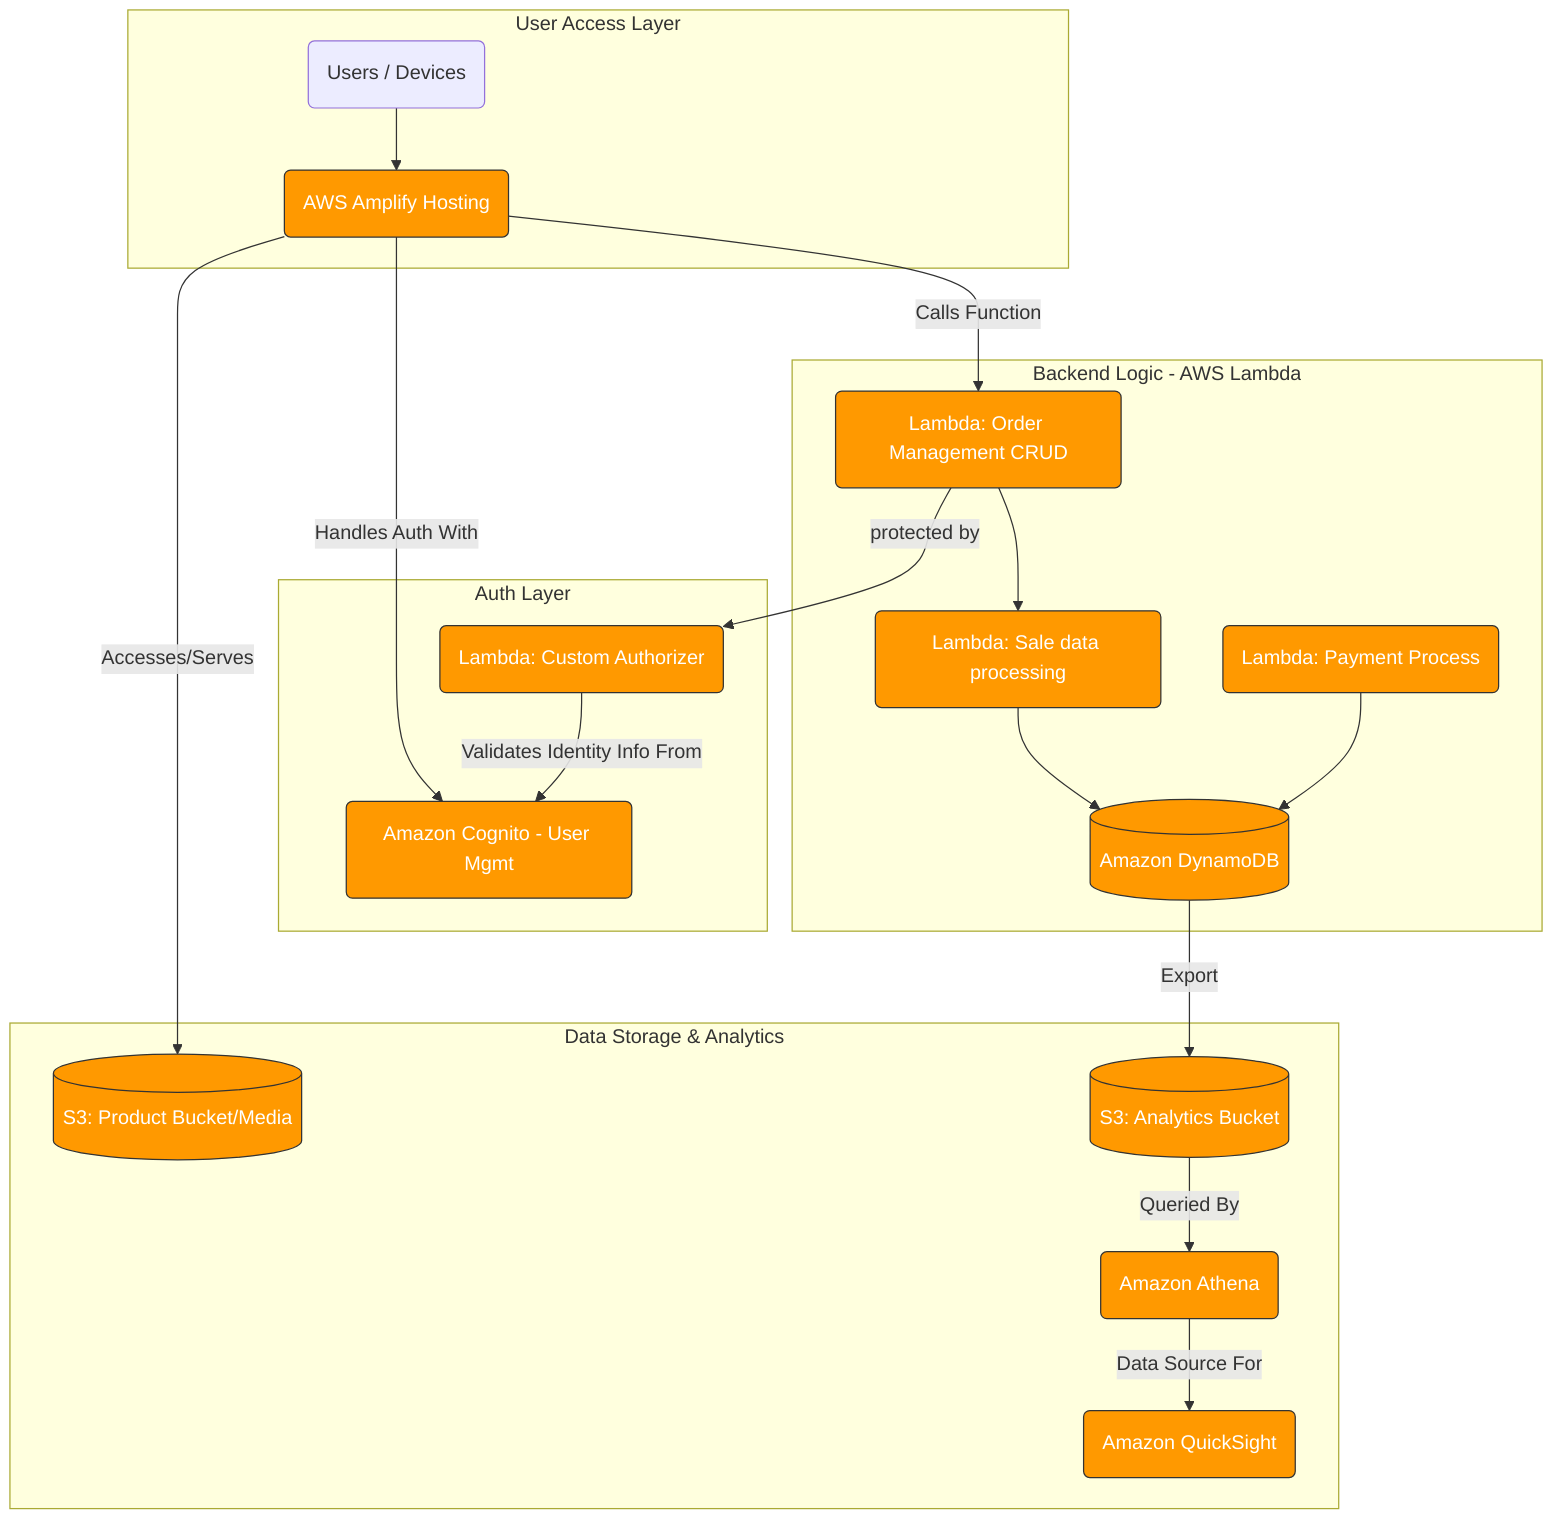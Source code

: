 graph TD
    %% --- Title ---
    %% title: Startup E-Shop Serverless Architecture (Based on Provided Diagram)

    %% --- User Access & Frontend ---
    subgraph User Access Layer
        direction LR
        Users(Users / Devices) --> Amplify(AWS Amplify Hosting)
    end

    %% --- Authentication & Authorization ---
    subgraph Auth Layer
         direction TB
         Cognito(Amazon Cognito - User Mgmt)
         LambdaAuth(Lambda: Custom Authorizer)

         Amplify -- Handles Auth With --> Cognito
         %% Diagram shows Cognito -> Authorizer. Interpreting as Authorizer uses/validates Cognito info.
         %% Lambdas invoked via Amplify are protected by this Authorizer
         LambdaAuth -- Validates Identity Info From --> Cognito
    end

    %% --- Backend Logic (Serverless Functions) ---
    subgraph Backend Logic - AWS Lambda
        direction TB
        LambdaOrders(Lambda: Order Management CRUD)
        LambdaSaleData(Lambda: Sale data processing)
        LambdaPayment(Lambda: Payment Process)

        %% Amplify invokes backend Lambda directly (managed by Amplify)
        Amplify -- Calls Function --> LambdaOrders
        %% Indicate that the invoked Lambda is protected by the Authorizer
        LambdaOrders -- protected by --> LambdaAuth

        %% Internal Lambda Flow shown in diagram
        LambdaOrders --> LambdaSaleData
        LambdaSaleData --> DynamoDB[(Amazon DynamoDB)]
        LambdaPayment --> DynamoDB
    end

    %% --- Data Storage & Analytics Flow ---
    subgraph Data Storage & Analytics
        direction TB
        S3_Product[(S3: Product Bucket/Media)]
        S3_Analytics[(S3: Analytics Bucket)]
        Athena(Amazon Athena)
        QuickSight(Amazon QuickSight)

        Amplify -- Accesses/Serves --> S3_Product
        DynamoDB -- Export --> S3_Analytics
        S3_Analytics -- Queried By --> Athena
        Athena -- Data Source For --> QuickSight
    end

    %% --- Styling (Optional - Basic AWS Color) ---
    classDef awsService fill:#FF9900,color:#fff,stroke:#333,stroke-width:1px;
    class Amplify,Cognito,LambdaAuth,LambdaOrders,LambdaSaleData,LambdaPayment,DynamoDB,S3_Analytics,S3_Product,Athena,QuickSight awsService;